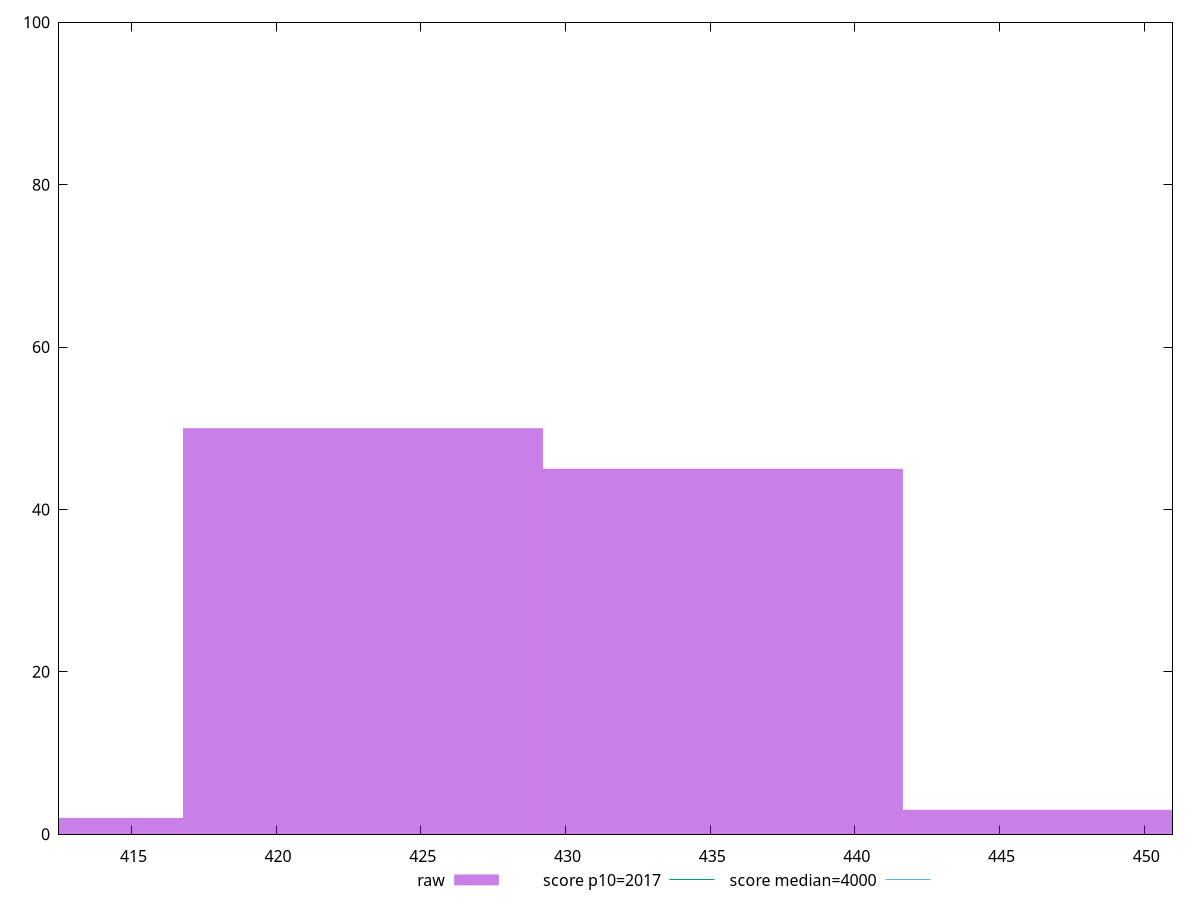 reset

$raw <<EOF
447.8852315853007 3
435.4439751523757 45
423.0027187194507 50
410.5614622865256 2
EOF

set key outside below
set boxwidth 12.44125643292502
set xrange [412.49599999999987:450.98]
set yrange [0:100]
set style fill transparent solid 0.5 noborder

set parametric
set terminal svg size 640, 490 enhanced background rgb 'white'
set output "report_00007_2020-12-11T15:55:29.892Z/mainthread-work-breakdown/samples/pages+cached+noexternal+nojs/raw/histogram.svg"

plot $raw title "raw" with boxes, \
     2017,t title "score p10=2017", \
     4000,t title "score median=4000"

reset
